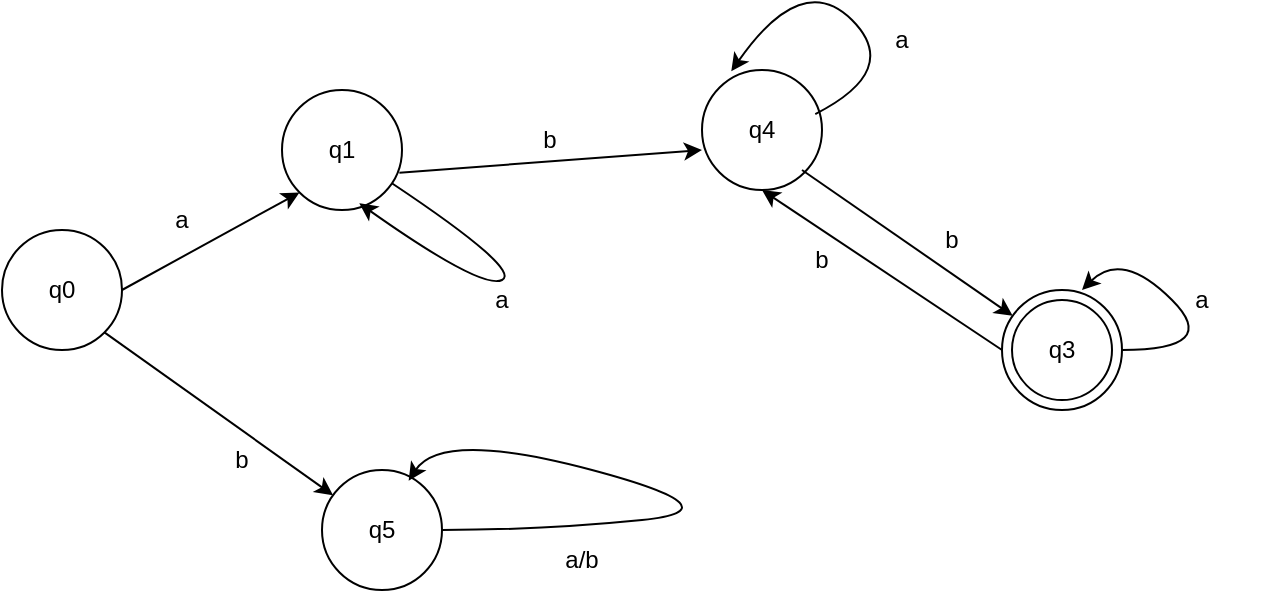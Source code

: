 <mxfile version="26.1.0">
  <diagram name="Page-1" id="kzDAdnSwVhHSv0awA8UT">
    <mxGraphModel dx="794" dy="420" grid="1" gridSize="10" guides="1" tooltips="1" connect="1" arrows="1" fold="1" page="1" pageScale="1" pageWidth="827" pageHeight="1169" math="0" shadow="0">
      <root>
        <mxCell id="0" />
        <mxCell id="1" parent="0" />
        <mxCell id="FN4MGjk1tBRrpJyJ9Tu_-1" value="q0" style="ellipse;whiteSpace=wrap;html=1;aspect=fixed;labelBackgroundColor=none;" vertex="1" parent="1">
          <mxGeometry x="140" y="170" width="60" height="60" as="geometry" />
        </mxCell>
        <mxCell id="FN4MGjk1tBRrpJyJ9Tu_-2" value="q1" style="ellipse;whiteSpace=wrap;html=1;aspect=fixed;labelBackgroundColor=none;" vertex="1" parent="1">
          <mxGeometry x="280" y="100" width="60" height="60" as="geometry" />
        </mxCell>
        <mxCell id="FN4MGjk1tBRrpJyJ9Tu_-3" value="q4" style="ellipse;whiteSpace=wrap;html=1;aspect=fixed;labelBackgroundColor=none;" vertex="1" parent="1">
          <mxGeometry x="490" y="90" width="60" height="60" as="geometry" />
        </mxCell>
        <mxCell id="FN4MGjk1tBRrpJyJ9Tu_-4" value="q3" style="ellipse;whiteSpace=wrap;html=1;aspect=fixed;labelBackgroundColor=none;" vertex="1" parent="1">
          <mxGeometry x="640" y="200" width="60" height="60" as="geometry" />
        </mxCell>
        <mxCell id="FN4MGjk1tBRrpJyJ9Tu_-5" value="q5" style="ellipse;whiteSpace=wrap;html=1;aspect=fixed;labelBackgroundColor=none;" vertex="1" parent="1">
          <mxGeometry x="300" y="290" width="60" height="60" as="geometry" />
        </mxCell>
        <mxCell id="FN4MGjk1tBRrpJyJ9Tu_-7" value="" style="endArrow=classic;html=1;rounded=0;exitX=0.978;exitY=0.689;exitDx=0;exitDy=0;exitPerimeter=0;entryX=0;entryY=0.667;entryDx=0;entryDy=0;entryPerimeter=0;labelBackgroundColor=none;fontColor=default;" edge="1" parent="1" source="FN4MGjk1tBRrpJyJ9Tu_-2" target="FN4MGjk1tBRrpJyJ9Tu_-3">
          <mxGeometry width="50" height="50" relative="1" as="geometry">
            <mxPoint x="380" y="250" as="sourcePoint" />
            <mxPoint x="430" y="200" as="targetPoint" />
          </mxGeometry>
        </mxCell>
        <mxCell id="FN4MGjk1tBRrpJyJ9Tu_-9" value="" style="curved=1;endArrow=classic;html=1;rounded=0;entryX=0.644;entryY=0.944;entryDx=0;entryDy=0;entryPerimeter=0;labelBackgroundColor=none;fontColor=default;" edge="1" parent="1" source="FN4MGjk1tBRrpJyJ9Tu_-2" target="FN4MGjk1tBRrpJyJ9Tu_-2">
          <mxGeometry width="50" height="50" relative="1" as="geometry">
            <mxPoint x="380" y="250" as="sourcePoint" />
            <mxPoint x="290" y="170" as="targetPoint" />
            <Array as="points">
              <mxPoint x="400" y="190" />
              <mxPoint x="380" y="200" />
            </Array>
          </mxGeometry>
        </mxCell>
        <mxCell id="FN4MGjk1tBRrpJyJ9Tu_-11" value="" style="endArrow=classic;html=1;rounded=0;entryX=0.5;entryY=1;entryDx=0;entryDy=0;exitX=0;exitY=0.5;exitDx=0;exitDy=0;labelBackgroundColor=none;fontColor=default;" edge="1" parent="1" source="FN4MGjk1tBRrpJyJ9Tu_-4" target="FN4MGjk1tBRrpJyJ9Tu_-3">
          <mxGeometry width="50" height="50" relative="1" as="geometry">
            <mxPoint x="380" y="250" as="sourcePoint" />
            <mxPoint x="430" y="200" as="targetPoint" />
          </mxGeometry>
        </mxCell>
        <mxCell id="FN4MGjk1tBRrpJyJ9Tu_-13" value="" style="curved=1;endArrow=classic;html=1;rounded=0;entryX=0.244;entryY=0.011;entryDx=0;entryDy=0;entryPerimeter=0;exitX=0.944;exitY=0.367;exitDx=0;exitDy=0;exitPerimeter=0;labelBackgroundColor=none;fontColor=default;" edge="1" parent="1" source="FN4MGjk1tBRrpJyJ9Tu_-3" target="FN4MGjk1tBRrpJyJ9Tu_-3">
          <mxGeometry width="50" height="50" relative="1" as="geometry">
            <mxPoint x="540" y="90" as="sourcePoint" />
            <mxPoint x="590" y="40" as="targetPoint" />
            <Array as="points">
              <mxPoint x="590" y="90" />
              <mxPoint x="540" y="40" />
            </Array>
          </mxGeometry>
        </mxCell>
        <mxCell id="FN4MGjk1tBRrpJyJ9Tu_-14" value="" style="curved=1;endArrow=classic;html=1;rounded=0;entryX=0.667;entryY=0;entryDx=0;entryDy=0;entryPerimeter=0;labelBackgroundColor=none;fontColor=default;" edge="1" parent="1" target="FN4MGjk1tBRrpJyJ9Tu_-4">
          <mxGeometry width="50" height="50" relative="1" as="geometry">
            <mxPoint x="700" y="230" as="sourcePoint" />
            <mxPoint x="750" y="180" as="targetPoint" />
            <Array as="points">
              <mxPoint x="750" y="230" />
              <mxPoint x="700" y="180" />
            </Array>
          </mxGeometry>
        </mxCell>
        <mxCell id="FN4MGjk1tBRrpJyJ9Tu_-15" value="q3" style="ellipse;whiteSpace=wrap;html=1;aspect=fixed;labelBackgroundColor=none;" vertex="1" parent="1">
          <mxGeometry x="645" y="205" width="50" height="50" as="geometry" />
        </mxCell>
        <mxCell id="FN4MGjk1tBRrpJyJ9Tu_-16" value="a" style="text;html=1;align=center;verticalAlign=middle;whiteSpace=wrap;rounded=0;labelBackgroundColor=none;" vertex="1" parent="1">
          <mxGeometry x="200" y="150" width="60" height="30" as="geometry" />
        </mxCell>
        <mxCell id="FN4MGjk1tBRrpJyJ9Tu_-17" value="b" style="text;html=1;align=center;verticalAlign=middle;whiteSpace=wrap;rounded=0;labelBackgroundColor=none;" vertex="1" parent="1">
          <mxGeometry x="230" y="270" width="60" height="30" as="geometry" />
        </mxCell>
        <mxCell id="FN4MGjk1tBRrpJyJ9Tu_-18" value="a" style="text;html=1;align=center;verticalAlign=middle;whiteSpace=wrap;rounded=0;labelBackgroundColor=none;" vertex="1" parent="1">
          <mxGeometry x="360" y="190" width="60" height="30" as="geometry" />
        </mxCell>
        <mxCell id="FN4MGjk1tBRrpJyJ9Tu_-19" value="b" style="text;html=1;align=center;verticalAlign=middle;whiteSpace=wrap;rounded=0;labelBackgroundColor=none;" vertex="1" parent="1">
          <mxGeometry x="384" y="110" width="60" height="30" as="geometry" />
        </mxCell>
        <mxCell id="FN4MGjk1tBRrpJyJ9Tu_-20" value="b" style="text;html=1;align=center;verticalAlign=middle;whiteSpace=wrap;rounded=0;labelBackgroundColor=none;" vertex="1" parent="1">
          <mxGeometry x="585" y="160" width="60" height="30" as="geometry" />
        </mxCell>
        <mxCell id="FN4MGjk1tBRrpJyJ9Tu_-21" value="b" style="text;html=1;align=center;verticalAlign=middle;whiteSpace=wrap;rounded=0;labelBackgroundColor=none;" vertex="1" parent="1">
          <mxGeometry x="520" y="170" width="60" height="30" as="geometry" />
        </mxCell>
        <mxCell id="FN4MGjk1tBRrpJyJ9Tu_-22" value="a" style="text;html=1;align=center;verticalAlign=middle;whiteSpace=wrap;rounded=0;labelBackgroundColor=none;" vertex="1" parent="1">
          <mxGeometry x="560" y="60" width="60" height="30" as="geometry" />
        </mxCell>
        <mxCell id="FN4MGjk1tBRrpJyJ9Tu_-25" value="a" style="text;html=1;align=center;verticalAlign=middle;whiteSpace=wrap;rounded=0;labelBackgroundColor=none;" vertex="1" parent="1">
          <mxGeometry x="710" y="190" width="60" height="30" as="geometry" />
        </mxCell>
        <mxCell id="FN4MGjk1tBRrpJyJ9Tu_-26" value="" style="endArrow=classic;html=1;rounded=0;" edge="1" parent="1" target="FN4MGjk1tBRrpJyJ9Tu_-4">
          <mxGeometry width="50" height="50" relative="1" as="geometry">
            <mxPoint x="540" y="140" as="sourcePoint" />
            <mxPoint x="640" y="140" as="targetPoint" />
          </mxGeometry>
        </mxCell>
        <mxCell id="FN4MGjk1tBRrpJyJ9Tu_-27" value="" style="endArrow=classic;html=1;rounded=0;entryX=0;entryY=1;entryDx=0;entryDy=0;" edge="1" parent="1" target="FN4MGjk1tBRrpJyJ9Tu_-2">
          <mxGeometry width="50" height="50" relative="1" as="geometry">
            <mxPoint x="200" y="200" as="sourcePoint" />
            <mxPoint x="250" y="150" as="targetPoint" />
          </mxGeometry>
        </mxCell>
        <mxCell id="FN4MGjk1tBRrpJyJ9Tu_-28" value="" style="endArrow=classic;html=1;rounded=0;exitX=1;exitY=1;exitDx=0;exitDy=0;" edge="1" parent="1" source="FN4MGjk1tBRrpJyJ9Tu_-1" target="FN4MGjk1tBRrpJyJ9Tu_-5">
          <mxGeometry width="50" height="50" relative="1" as="geometry">
            <mxPoint x="200" y="260" as="sourcePoint" />
            <mxPoint x="250" y="210" as="targetPoint" />
          </mxGeometry>
        </mxCell>
        <mxCell id="FN4MGjk1tBRrpJyJ9Tu_-29" value="" style="curved=1;endArrow=classic;html=1;rounded=0;entryX=0.722;entryY=0.089;entryDx=0;entryDy=0;entryPerimeter=0;" edge="1" parent="1" target="FN4MGjk1tBRrpJyJ9Tu_-5">
          <mxGeometry width="50" height="50" relative="1" as="geometry">
            <mxPoint x="360" y="320" as="sourcePoint" />
            <mxPoint x="460" y="330" as="targetPoint" />
            <Array as="points">
              <mxPoint x="410" y="320" />
              <mxPoint x="510" y="310" />
              <mxPoint x="360" y="270" />
            </Array>
          </mxGeometry>
        </mxCell>
        <mxCell id="FN4MGjk1tBRrpJyJ9Tu_-30" value="a/b" style="text;html=1;align=center;verticalAlign=middle;whiteSpace=wrap;rounded=0;" vertex="1" parent="1">
          <mxGeometry x="400" y="320" width="60" height="30" as="geometry" />
        </mxCell>
      </root>
    </mxGraphModel>
  </diagram>
</mxfile>
